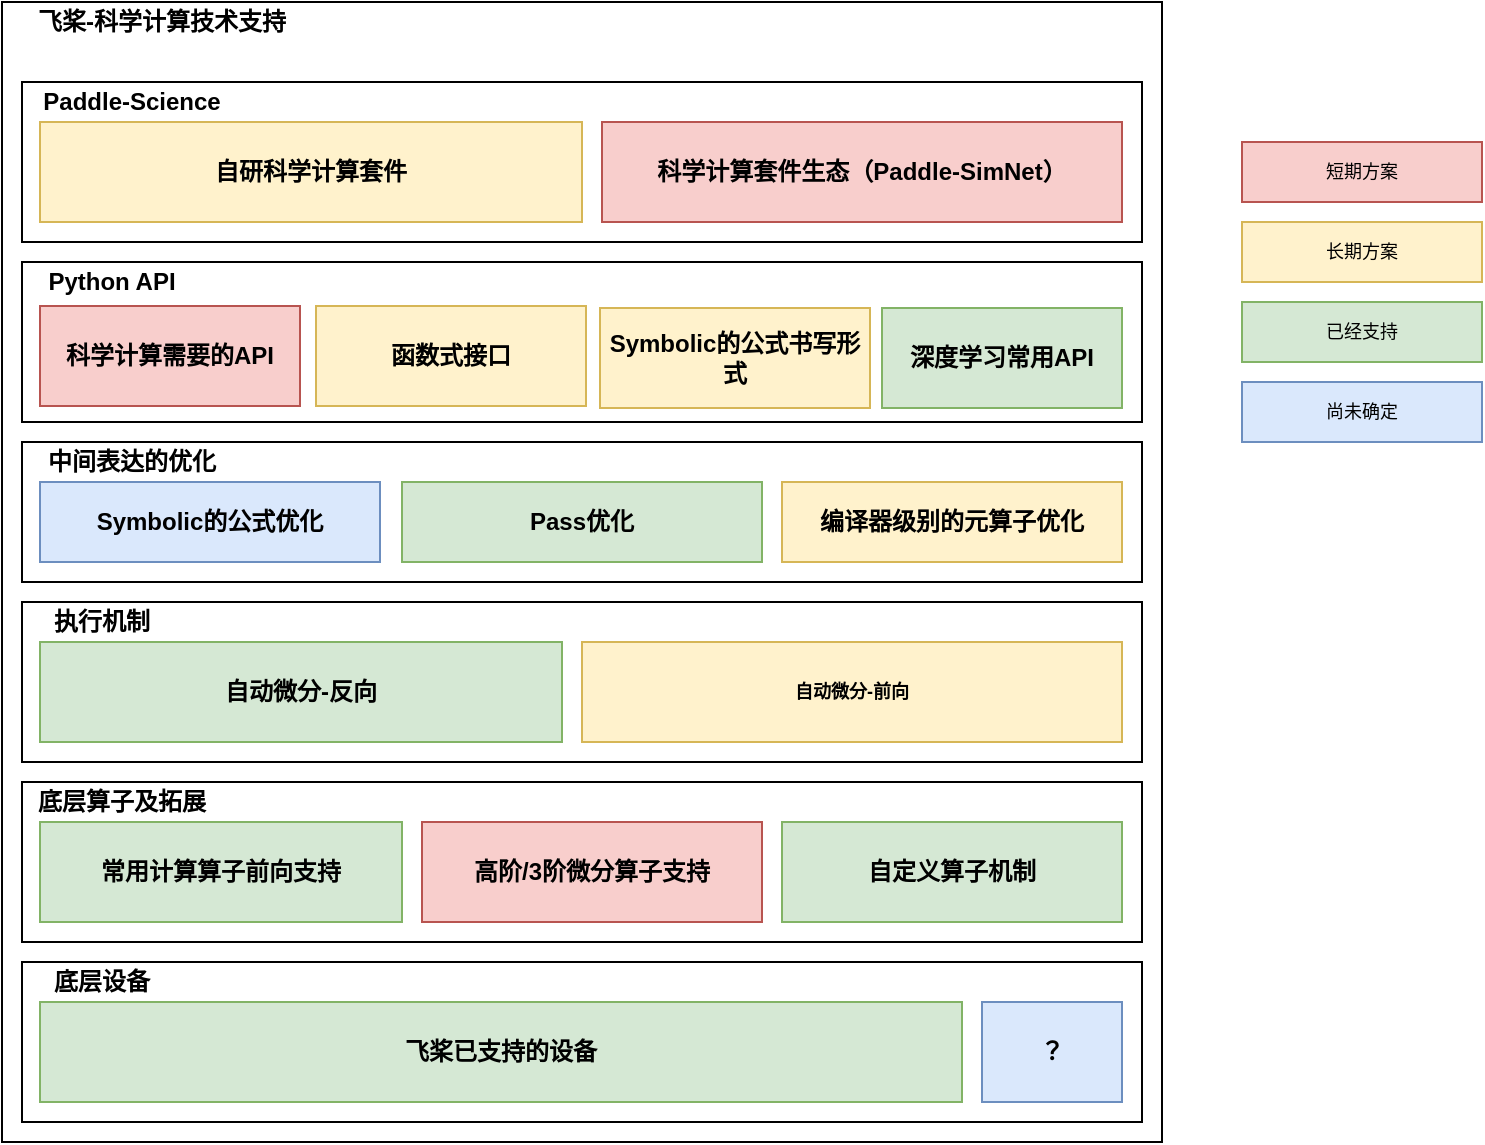<mxfile version="14.9.8" type="github">
  <diagram id="O6iMT5-jI1jPnmfTXNIs" name="Page-1">
    <mxGraphModel dx="2946" dy="1129" grid="1" gridSize="10" guides="1" tooltips="1" connect="1" arrows="1" fold="1" page="1" pageScale="1" pageWidth="850" pageHeight="1100" math="0" shadow="0">
      <root>
        <mxCell id="0" />
        <mxCell id="1" parent="0" />
        <mxCell id="Mx1FiRWQqoHFJlD9jn3o-28" value="" style="rounded=0;whiteSpace=wrap;html=1;fontStyle=1;fontSize=12;" vertex="1" parent="1">
          <mxGeometry x="170" y="120" width="580" height="570" as="geometry" />
        </mxCell>
        <mxCell id="Mx1FiRWQqoHFJlD9jn3o-1" value="" style="rounded=0;whiteSpace=wrap;html=1;fontStyle=1;fontSize=12;" vertex="1" parent="1">
          <mxGeometry x="180" y="250" width="560" height="80" as="geometry" />
        </mxCell>
        <mxCell id="Mx1FiRWQqoHFJlD9jn3o-3" value="" style="rounded=0;whiteSpace=wrap;html=1;fontStyle=1;fontSize=12;" vertex="1" parent="1">
          <mxGeometry x="180" y="340" width="560" height="70" as="geometry" />
        </mxCell>
        <mxCell id="Mx1FiRWQqoHFJlD9jn3o-4" value="科学计算需要的API" style="rounded=0;whiteSpace=wrap;html=1;fontStyle=1;fontSize=12;fillColor=#f8cecc;strokeColor=#b85450;" vertex="1" parent="1">
          <mxGeometry x="189" y="272" width="130" height="50" as="geometry" />
        </mxCell>
        <mxCell id="Mx1FiRWQqoHFJlD9jn3o-5" value="函数式接口" style="rounded=0;whiteSpace=wrap;html=1;fontStyle=1;fontSize=12;fillColor=#fff2cc;strokeColor=#d6b656;" vertex="1" parent="1">
          <mxGeometry x="327" y="272" width="135" height="50" as="geometry" />
        </mxCell>
        <mxCell id="Mx1FiRWQqoHFJlD9jn3o-6" value="Symbolic的公式书写形式" style="rounded=0;whiteSpace=wrap;html=1;fontStyle=1;fontSize=12;fillColor=#fff2cc;strokeColor=#d6b656;" vertex="1" parent="1">
          <mxGeometry x="469" y="273" width="135" height="50" as="geometry" />
        </mxCell>
        <mxCell id="Mx1FiRWQqoHFJlD9jn3o-7" value="Python API" style="text;html=1;strokeColor=none;fillColor=none;align=center;verticalAlign=middle;whiteSpace=wrap;rounded=0;fontStyle=1;fontSize=12;" vertex="1" parent="1">
          <mxGeometry x="180" y="250" width="90" height="20" as="geometry" />
        </mxCell>
        <mxCell id="Mx1FiRWQqoHFJlD9jn3o-9" value="深度学习常用API" style="rounded=0;whiteSpace=wrap;html=1;fontStyle=1;fontSize=12;fillColor=#d5e8d4;strokeColor=#82b366;" vertex="1" parent="1">
          <mxGeometry x="610" y="273" width="120" height="50" as="geometry" />
        </mxCell>
        <mxCell id="Mx1FiRWQqoHFJlD9jn3o-12" value="Symbolic的公式优化" style="rounded=0;whiteSpace=wrap;html=1;fontStyle=1;fontSize=12;fillColor=#dae8fc;strokeColor=#6c8ebf;" vertex="1" parent="1">
          <mxGeometry x="189" y="360" width="170" height="40" as="geometry" />
        </mxCell>
        <mxCell id="Mx1FiRWQqoHFJlD9jn3o-14" value="" style="group;fontStyle=1;fontSize=12;" vertex="1" connectable="0" parent="1">
          <mxGeometry x="180" y="420" width="560" height="80" as="geometry" />
        </mxCell>
        <mxCell id="Mx1FiRWQqoHFJlD9jn3o-2" value="" style="rounded=0;whiteSpace=wrap;html=1;fontStyle=1;fontSize=12;" vertex="1" parent="Mx1FiRWQqoHFJlD9jn3o-14">
          <mxGeometry width="560" height="80" as="geometry" />
        </mxCell>
        <mxCell id="Mx1FiRWQqoHFJlD9jn3o-8" value="执行机制" style="text;html=1;strokeColor=none;fillColor=none;align=center;verticalAlign=middle;whiteSpace=wrap;rounded=0;fontStyle=1;fontSize=12;" vertex="1" parent="Mx1FiRWQqoHFJlD9jn3o-14">
          <mxGeometry width="80" height="20" as="geometry" />
        </mxCell>
        <mxCell id="Mx1FiRWQqoHFJlD9jn3o-10" value="自动微分-反向" style="rounded=0;whiteSpace=wrap;html=1;fontStyle=1;fontSize=12;fillColor=#d5e8d4;strokeColor=#82b366;" vertex="1" parent="Mx1FiRWQqoHFJlD9jn3o-14">
          <mxGeometry x="9" y="20" width="261" height="50" as="geometry" />
        </mxCell>
        <mxCell id="Mx1FiRWQqoHFJlD9jn3o-11" value="自动微分-前向" style="rounded=0;whiteSpace=wrap;html=1;fontStyle=1;fontSize=9;fillColor=#fff2cc;strokeColor=#d6b656;" vertex="1" parent="Mx1FiRWQqoHFJlD9jn3o-14">
          <mxGeometry x="280" y="20" width="270" height="50" as="geometry" />
        </mxCell>
        <mxCell id="Mx1FiRWQqoHFJlD9jn3o-15" value="中间表达的优化" style="text;html=1;strokeColor=none;fillColor=none;align=center;verticalAlign=middle;whiteSpace=wrap;rounded=0;fontStyle=1;fontSize=12;" vertex="1" parent="1">
          <mxGeometry x="180" y="340" width="110" height="20" as="geometry" />
        </mxCell>
        <mxCell id="Mx1FiRWQqoHFJlD9jn3o-16" value="Pass优化" style="rounded=0;whiteSpace=wrap;html=1;fontStyle=1;fontSize=12;fillColor=#d5e8d4;strokeColor=#82b366;" vertex="1" parent="1">
          <mxGeometry x="370" y="360" width="180" height="40" as="geometry" />
        </mxCell>
        <mxCell id="Mx1FiRWQqoHFJlD9jn3o-17" value="编译器级别的元算子优化" style="rounded=0;whiteSpace=wrap;html=1;fontStyle=1;fontSize=12;fillColor=#fff2cc;strokeColor=#d6b656;" vertex="1" parent="1">
          <mxGeometry x="560" y="360" width="170" height="40" as="geometry" />
        </mxCell>
        <mxCell id="Mx1FiRWQqoHFJlD9jn3o-18" value="" style="group;fontStyle=1;fontSize=12;" vertex="1" connectable="0" parent="1">
          <mxGeometry x="180" y="510" width="560" height="80" as="geometry" />
        </mxCell>
        <mxCell id="Mx1FiRWQqoHFJlD9jn3o-19" value="" style="rounded=0;whiteSpace=wrap;html=1;fontStyle=1;fontSize=12;" vertex="1" parent="Mx1FiRWQqoHFJlD9jn3o-18">
          <mxGeometry width="560" height="80" as="geometry" />
        </mxCell>
        <mxCell id="Mx1FiRWQqoHFJlD9jn3o-20" value="底层算子及拓展" style="text;html=1;strokeColor=none;fillColor=none;align=center;verticalAlign=middle;whiteSpace=wrap;rounded=0;fontStyle=1;fontSize=12;" vertex="1" parent="Mx1FiRWQqoHFJlD9jn3o-18">
          <mxGeometry width="100" height="20" as="geometry" />
        </mxCell>
        <mxCell id="Mx1FiRWQqoHFJlD9jn3o-21" value="常用计算算子前向支持" style="rounded=0;whiteSpace=wrap;html=1;fontStyle=1;fontSize=12;fillColor=#d5e8d4;strokeColor=#82b366;" vertex="1" parent="Mx1FiRWQqoHFJlD9jn3o-18">
          <mxGeometry x="9" y="20" width="181" height="50" as="geometry" />
        </mxCell>
        <mxCell id="Mx1FiRWQqoHFJlD9jn3o-22" value="高阶/3阶微分算子支持" style="rounded=0;whiteSpace=wrap;html=1;fontStyle=1;fontSize=12;fillColor=#f8cecc;strokeColor=#b85450;" vertex="1" parent="Mx1FiRWQqoHFJlD9jn3o-18">
          <mxGeometry x="200" y="20" width="170" height="50" as="geometry" />
        </mxCell>
        <mxCell id="Mx1FiRWQqoHFJlD9jn3o-30" value="自定义算子机制" style="rounded=0;whiteSpace=wrap;html=1;fontStyle=1;fontSize=12;fillColor=#d5e8d4;strokeColor=#82b366;" vertex="1" parent="Mx1FiRWQqoHFJlD9jn3o-18">
          <mxGeometry x="380" y="20" width="170" height="50" as="geometry" />
        </mxCell>
        <mxCell id="Mx1FiRWQqoHFJlD9jn3o-23" value="" style="group;fontStyle=1;fontSize=12;" vertex="1" connectable="0" parent="1">
          <mxGeometry x="180" y="600" width="560" height="80" as="geometry" />
        </mxCell>
        <mxCell id="Mx1FiRWQqoHFJlD9jn3o-24" value="" style="rounded=0;whiteSpace=wrap;html=1;fontStyle=1;fontSize=12;" vertex="1" parent="Mx1FiRWQqoHFJlD9jn3o-23">
          <mxGeometry width="560" height="80" as="geometry" />
        </mxCell>
        <mxCell id="Mx1FiRWQqoHFJlD9jn3o-25" value="底层设备" style="text;html=1;strokeColor=none;fillColor=none;align=center;verticalAlign=middle;whiteSpace=wrap;rounded=0;fontStyle=1;fontSize=12;" vertex="1" parent="Mx1FiRWQqoHFJlD9jn3o-23">
          <mxGeometry width="80" height="20" as="geometry" />
        </mxCell>
        <mxCell id="Mx1FiRWQqoHFJlD9jn3o-26" value="飞桨已支持的设备" style="rounded=0;whiteSpace=wrap;html=1;fontStyle=1;fontSize=12;fillColor=#d5e8d4;strokeColor=#82b366;" vertex="1" parent="Mx1FiRWQqoHFJlD9jn3o-23">
          <mxGeometry x="9" y="20" width="461" height="50" as="geometry" />
        </mxCell>
        <mxCell id="Mx1FiRWQqoHFJlD9jn3o-27" value="？" style="rounded=0;whiteSpace=wrap;html=1;fontStyle=1;fontSize=12;fillColor=#dae8fc;strokeColor=#6c8ebf;" vertex="1" parent="Mx1FiRWQqoHFJlD9jn3o-23">
          <mxGeometry x="480" y="20" width="70" height="50" as="geometry" />
        </mxCell>
        <mxCell id="Mx1FiRWQqoHFJlD9jn3o-31" value="" style="rounded=0;whiteSpace=wrap;html=1;fontStyle=1;fontSize=12;" vertex="1" parent="1">
          <mxGeometry x="180" y="160" width="560" height="80" as="geometry" />
        </mxCell>
        <mxCell id="Mx1FiRWQqoHFJlD9jn3o-32" value="Paddle-Science" style="text;html=1;strokeColor=none;fillColor=none;align=center;verticalAlign=middle;whiteSpace=wrap;rounded=0;fontStyle=1;fontSize=12;" vertex="1" parent="1">
          <mxGeometry x="180" y="160" width="110" height="20" as="geometry" />
        </mxCell>
        <mxCell id="Mx1FiRWQqoHFJlD9jn3o-35" value="自研科学计算套件" style="rounded=0;whiteSpace=wrap;html=1;fontStyle=1;fontSize=12;fillColor=#fff2cc;strokeColor=#d6b656;" vertex="1" parent="1">
          <mxGeometry x="189" y="180" width="271" height="50" as="geometry" />
        </mxCell>
        <mxCell id="Mx1FiRWQqoHFJlD9jn3o-36" value="科学计算套件生态（Paddle-SimNet）" style="rounded=0;whiteSpace=wrap;html=1;fontStyle=1;fontSize=12;fillColor=#f8cecc;strokeColor=#b85450;" vertex="1" parent="1">
          <mxGeometry x="470" y="180" width="260" height="50" as="geometry" />
        </mxCell>
        <mxCell id="Mx1FiRWQqoHFJlD9jn3o-37" value="飞桨-科学计算技术支持" style="text;html=1;strokeColor=none;fillColor=none;align=center;verticalAlign=middle;whiteSpace=wrap;rounded=0;fontStyle=1;fontSize=12;" vertex="1" parent="1">
          <mxGeometry x="170" y="120" width="160" height="20" as="geometry" />
        </mxCell>
        <mxCell id="Mx1FiRWQqoHFJlD9jn3o-38" value="短期方案" style="rounded=0;whiteSpace=wrap;html=1;fontSize=9;fillColor=#f8cecc;strokeColor=#b85450;" vertex="1" parent="1">
          <mxGeometry x="790" y="190" width="120" height="30" as="geometry" />
        </mxCell>
        <mxCell id="Mx1FiRWQqoHFJlD9jn3o-39" value="长期方案" style="rounded=0;whiteSpace=wrap;html=1;fontSize=9;fillColor=#fff2cc;strokeColor=#d6b656;" vertex="1" parent="1">
          <mxGeometry x="790" y="230" width="120" height="30" as="geometry" />
        </mxCell>
        <mxCell id="Mx1FiRWQqoHFJlD9jn3o-40" value="已经支持" style="rounded=0;whiteSpace=wrap;html=1;fontSize=9;fillColor=#d5e8d4;strokeColor=#82b366;" vertex="1" parent="1">
          <mxGeometry x="790" y="270" width="120" height="30" as="geometry" />
        </mxCell>
        <mxCell id="Mx1FiRWQqoHFJlD9jn3o-41" value="尚未确定" style="rounded=0;whiteSpace=wrap;html=1;fontSize=9;fillColor=#dae8fc;strokeColor=#6c8ebf;" vertex="1" parent="1">
          <mxGeometry x="790" y="310" width="120" height="30" as="geometry" />
        </mxCell>
      </root>
    </mxGraphModel>
  </diagram>
</mxfile>

